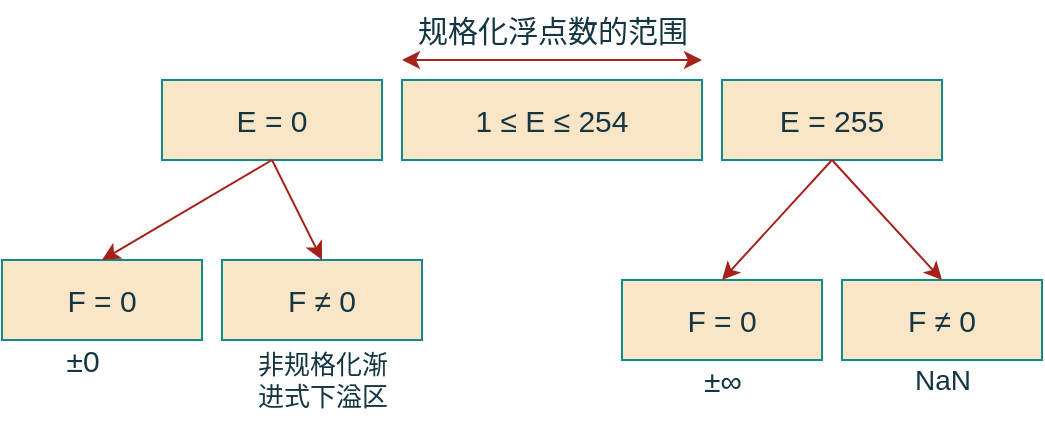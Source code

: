 <mxfile version="21.0.6" type="github">
  <diagram name="第 1 页" id="86Cd6Awe1kBLrm57bEJ3">
    <mxGraphModel dx="614" dy="258" grid="0" gridSize="10" guides="1" tooltips="1" connect="1" arrows="1" fold="1" page="1" pageScale="1" pageWidth="827" pageHeight="1169" math="0" shadow="0">
      <root>
        <mxCell id="0" />
        <mxCell id="1" parent="0" />
        <mxCell id="DfcU8_xD4NT2ohbxeUQx-1" value="1 ≤ E ≤ 254" style="rounded=0;whiteSpace=wrap;html=1;fontSize=15;labelBackgroundColor=none;fillColor=#FAE5C7;strokeColor=#0F8B8D;fontColor=#143642;" parent="1" vertex="1">
          <mxGeometry x="310" y="180" width="150" height="40" as="geometry" />
        </mxCell>
        <mxCell id="DfcU8_xD4NT2ohbxeUQx-2" value="E = 255" style="rounded=0;whiteSpace=wrap;html=1;fontSize=15;labelBackgroundColor=none;fillColor=#FAE5C7;strokeColor=#0F8B8D;fontColor=#143642;" parent="1" vertex="1">
          <mxGeometry x="470" y="180" width="110" height="40" as="geometry" />
        </mxCell>
        <mxCell id="DfcU8_xD4NT2ohbxeUQx-3" value="E = 0" style="rounded=0;whiteSpace=wrap;html=1;fontSize=15;labelBackgroundColor=none;fillColor=#FAE5C7;strokeColor=#0F8B8D;fontColor=#143642;" parent="1" vertex="1">
          <mxGeometry x="190" y="180" width="110" height="40" as="geometry" />
        </mxCell>
        <mxCell id="DfcU8_xD4NT2ohbxeUQx-4" value="F = 0" style="rounded=0;whiteSpace=wrap;html=1;fontSize=15;labelBackgroundColor=none;fillColor=#FAE5C7;strokeColor=#0F8B8D;fontColor=#143642;" parent="1" vertex="1">
          <mxGeometry x="110" y="270" width="100" height="40" as="geometry" />
        </mxCell>
        <mxCell id="DfcU8_xD4NT2ohbxeUQx-5" value="F ≠ 0" style="rounded=0;whiteSpace=wrap;html=1;fontSize=15;labelBackgroundColor=none;fillColor=#FAE5C7;strokeColor=#0F8B8D;fontColor=#143642;" parent="1" vertex="1">
          <mxGeometry x="220" y="270" width="100" height="40" as="geometry" />
        </mxCell>
        <mxCell id="DfcU8_xD4NT2ohbxeUQx-6" value="F = 0" style="rounded=0;whiteSpace=wrap;html=1;fontSize=15;labelBackgroundColor=none;fillColor=#FAE5C7;strokeColor=#0F8B8D;fontColor=#143642;" parent="1" vertex="1">
          <mxGeometry x="420" y="280" width="100" height="40" as="geometry" />
        </mxCell>
        <mxCell id="DfcU8_xD4NT2ohbxeUQx-7" value="F ≠ 0" style="rounded=0;whiteSpace=wrap;html=1;fontSize=15;labelBackgroundColor=none;fillColor=#FAE5C7;strokeColor=#0F8B8D;fontColor=#143642;" parent="1" vertex="1">
          <mxGeometry x="530" y="280" width="100" height="40" as="geometry" />
        </mxCell>
        <mxCell id="DfcU8_xD4NT2ohbxeUQx-8" value="±0" style="text;html=1;align=center;verticalAlign=middle;resizable=0;points=[];autosize=1;strokeColor=none;fillColor=none;fontSize=15;rounded=0;labelBackgroundColor=none;fontColor=#143642;" parent="1" vertex="1">
          <mxGeometry x="130" y="305" width="40" height="30" as="geometry" />
        </mxCell>
        <mxCell id="DfcU8_xD4NT2ohbxeUQx-9" value="非规格化渐&lt;br style=&quot;font-size: 13px;&quot;&gt;进式下溢区" style="text;html=1;align=center;verticalAlign=middle;resizable=0;points=[];autosize=1;strokeColor=none;fillColor=none;fontStyle=0;fontSize=13;rounded=0;labelBackgroundColor=none;fontColor=#143642;" parent="1" vertex="1">
          <mxGeometry x="225" y="310" width="90" height="40" as="geometry" />
        </mxCell>
        <mxCell id="DfcU8_xD4NT2ohbxeUQx-10" value="±∞" style="text;html=1;align=center;verticalAlign=middle;resizable=0;points=[];autosize=1;strokeColor=none;fillColor=none;fontSize=15;rounded=0;labelBackgroundColor=none;fontColor=#143642;" parent="1" vertex="1">
          <mxGeometry x="450" y="315" width="40" height="30" as="geometry" />
        </mxCell>
        <mxCell id="DfcU8_xD4NT2ohbxeUQx-11" value="NaN" style="text;html=1;align=center;verticalAlign=middle;resizable=0;points=[];autosize=1;strokeColor=none;fillColor=none;fontSize=14;rounded=0;labelBackgroundColor=none;fontColor=#143642;" parent="1" vertex="1">
          <mxGeometry x="555" y="315" width="50" height="30" as="geometry" />
        </mxCell>
        <mxCell id="DfcU8_xD4NT2ohbxeUQx-12" value="规格化浮点数的范围" style="text;html=1;align=center;verticalAlign=middle;resizable=0;points=[];autosize=1;strokeColor=none;fillColor=none;fontSize=15;rounded=0;labelBackgroundColor=none;fontColor=#143642;" parent="1" vertex="1">
          <mxGeometry x="305" y="140" width="160" height="30" as="geometry" />
        </mxCell>
        <mxCell id="DfcU8_xD4NT2ohbxeUQx-13" value="" style="endArrow=classic;html=1;rounded=0;entryX=0.5;entryY=0;entryDx=0;entryDy=0;fontSize=15;labelBackgroundColor=none;strokeColor=#A8201A;fontColor=default;" parent="1" target="DfcU8_xD4NT2ohbxeUQx-4" edge="1">
          <mxGeometry width="50" height="50" relative="1" as="geometry">
            <mxPoint x="245" y="220" as="sourcePoint" />
            <mxPoint x="450" y="240" as="targetPoint" />
          </mxGeometry>
        </mxCell>
        <mxCell id="DfcU8_xD4NT2ohbxeUQx-14" value="" style="endArrow=classic;html=1;rounded=0;exitX=0.5;exitY=1;exitDx=0;exitDy=0;entryX=0.5;entryY=0;entryDx=0;entryDy=0;fontSize=15;labelBackgroundColor=none;strokeColor=#A8201A;fontColor=default;" parent="1" source="DfcU8_xD4NT2ohbxeUQx-3" target="DfcU8_xD4NT2ohbxeUQx-5" edge="1">
          <mxGeometry width="50" height="50" relative="1" as="geometry">
            <mxPoint x="400" y="290" as="sourcePoint" />
            <mxPoint x="450" y="240" as="targetPoint" />
          </mxGeometry>
        </mxCell>
        <mxCell id="DfcU8_xD4NT2ohbxeUQx-15" value="" style="endArrow=classic;html=1;rounded=0;exitX=0.5;exitY=1;exitDx=0;exitDy=0;entryX=0.5;entryY=0;entryDx=0;entryDy=0;fontSize=15;labelBackgroundColor=none;strokeColor=#A8201A;fontColor=default;" parent="1" source="DfcU8_xD4NT2ohbxeUQx-2" target="DfcU8_xD4NT2ohbxeUQx-6" edge="1">
          <mxGeometry width="50" height="50" relative="1" as="geometry">
            <mxPoint x="530" y="220" as="sourcePoint" />
            <mxPoint x="580" y="170" as="targetPoint" />
          </mxGeometry>
        </mxCell>
        <mxCell id="DfcU8_xD4NT2ohbxeUQx-16" value="" style="endArrow=classic;html=1;rounded=0;exitX=0.5;exitY=1;exitDx=0;exitDy=0;entryX=0.5;entryY=0;entryDx=0;entryDy=0;fontSize=15;labelBackgroundColor=none;strokeColor=#A8201A;fontColor=default;" parent="1" source="DfcU8_xD4NT2ohbxeUQx-2" target="DfcU8_xD4NT2ohbxeUQx-7" edge="1">
          <mxGeometry width="50" height="50" relative="1" as="geometry">
            <mxPoint x="400" y="290" as="sourcePoint" />
            <mxPoint x="450" y="240" as="targetPoint" />
          </mxGeometry>
        </mxCell>
        <mxCell id="DfcU8_xD4NT2ohbxeUQx-17" value="" style="endArrow=classic;startArrow=classic;html=1;rounded=0;fontSize=15;labelBackgroundColor=none;strokeColor=#A8201A;fontColor=default;" parent="1" edge="1">
          <mxGeometry width="50" height="50" relative="1" as="geometry">
            <mxPoint x="310" y="170" as="sourcePoint" />
            <mxPoint x="460" y="170" as="targetPoint" />
          </mxGeometry>
        </mxCell>
      </root>
    </mxGraphModel>
  </diagram>
</mxfile>
